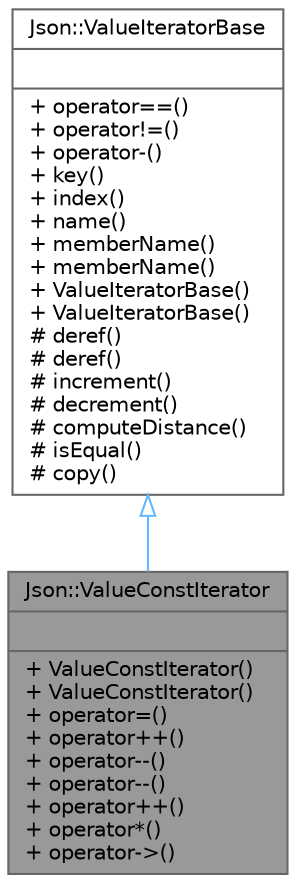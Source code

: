 digraph "Json::ValueConstIterator"
{
 // LATEX_PDF_SIZE
  bgcolor="transparent";
  edge [fontname=Helvetica,fontsize=10,labelfontname=Helvetica,labelfontsize=10];
  node [fontname=Helvetica,fontsize=10,shape=box,height=0.2,width=0.4];
  Node1 [shape=record,label="{Json::ValueConstIterator\n||+ ValueConstIterator()\l+ ValueConstIterator()\l+ operator=()\l+ operator++()\l+ operator--()\l+ operator--()\l+ operator++()\l+ operator*()\l+ operator-\>()\l}",height=0.2,width=0.4,color="gray40", fillcolor="grey60", style="filled", fontcolor="black",tooltip="const iterator for object and array value."];
  Node2 -> Node1 [dir="back",color="steelblue1",style="solid",arrowtail="onormal"];
  Node2 [shape=record,label="{Json::ValueIteratorBase\n||+ operator==()\l+ operator!=()\l+ operator-()\l+ key()\l+ index()\l+ name()\l+ memberName()\l+ memberName()\l+ ValueIteratorBase()\l+ ValueIteratorBase()\l# deref()\l# deref()\l# increment()\l# decrement()\l# computeDistance()\l# isEqual()\l# copy()\l}",height=0.2,width=0.4,color="gray40", fillcolor="white", style="filled",URL="$class_json_1_1_value_iterator_base.html",tooltip="base class for Value iterators."];
}
